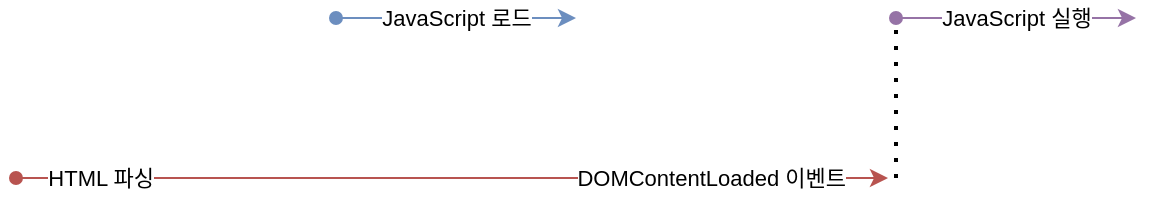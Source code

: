 <mxfile version="18.0.6" type="device"><diagram id="eBOyTLpkOPKUU7n1MolC" name="페이지-1"><mxGraphModel dx="1102" dy="865" grid="1" gridSize="10" guides="1" tooltips="1" connect="1" arrows="1" fold="1" page="1" pageScale="1" pageWidth="827" pageHeight="1169" math="0" shadow="0"><root><mxCell id="0"/><mxCell id="1" parent="0"/><mxCell id="wUfvSVqHRcZdz1EgYqBZ-1" value="HTML 파싱" style="endArrow=none;html=1;rounded=0;align=right;startArrow=oval;startFill=1;fillColor=#f8cecc;strokeColor=#b85450;endFill=0;" edge="1" parent="1"><mxGeometry x="-0.417" width="50" height="50" relative="1" as="geometry"><mxPoint x="120" y="400" as="sourcePoint"/><mxPoint x="360" y="400" as="targetPoint"/><mxPoint as="offset"/></mxGeometry></mxCell><mxCell id="wUfvSVqHRcZdz1EgYqBZ-2" value="JavaScript 로드" style="endArrow=classic;html=1;rounded=0;startArrow=oval;startFill=1;fillColor=#dae8fc;strokeColor=#6c8ebf;" edge="1" parent="1"><mxGeometry width="50" height="50" relative="1" as="geometry"><mxPoint x="280" y="320" as="sourcePoint"/><mxPoint x="400" y="320" as="targetPoint"/></mxGeometry></mxCell><mxCell id="wUfvSVqHRcZdz1EgYqBZ-3" value="JavaScript 실행" style="endArrow=classic;html=1;rounded=0;startArrow=oval;startFill=1;fillColor=#e1d5e7;strokeColor=#9673a6;" edge="1" parent="1"><mxGeometry width="50" height="50" relative="1" as="geometry"><mxPoint x="560" y="320" as="sourcePoint"/><mxPoint x="680" y="320" as="targetPoint"/></mxGeometry></mxCell><mxCell id="wUfvSVqHRcZdz1EgYqBZ-4" value="DOMContentLoaded 이벤트" style="endArrow=classic;html=1;rounded=0;align=right;startArrow=none;startFill=0;fillColor=#f8cecc;strokeColor=#b85450;" edge="1" parent="1"><mxGeometry x="0.8" width="50" height="50" relative="1" as="geometry"><mxPoint x="356" y="400" as="sourcePoint"/><mxPoint x="556" y="400" as="targetPoint"/><mxPoint as="offset"/></mxGeometry></mxCell><mxCell id="wUfvSVqHRcZdz1EgYqBZ-5" value="" style="endArrow=none;dashed=1;html=1;dashPattern=1 3;strokeWidth=2;rounded=0;" edge="1" parent="1"><mxGeometry width="50" height="50" relative="1" as="geometry"><mxPoint x="560" y="400" as="sourcePoint"/><mxPoint x="560" y="320" as="targetPoint"/></mxGeometry></mxCell></root></mxGraphModel></diagram></mxfile>